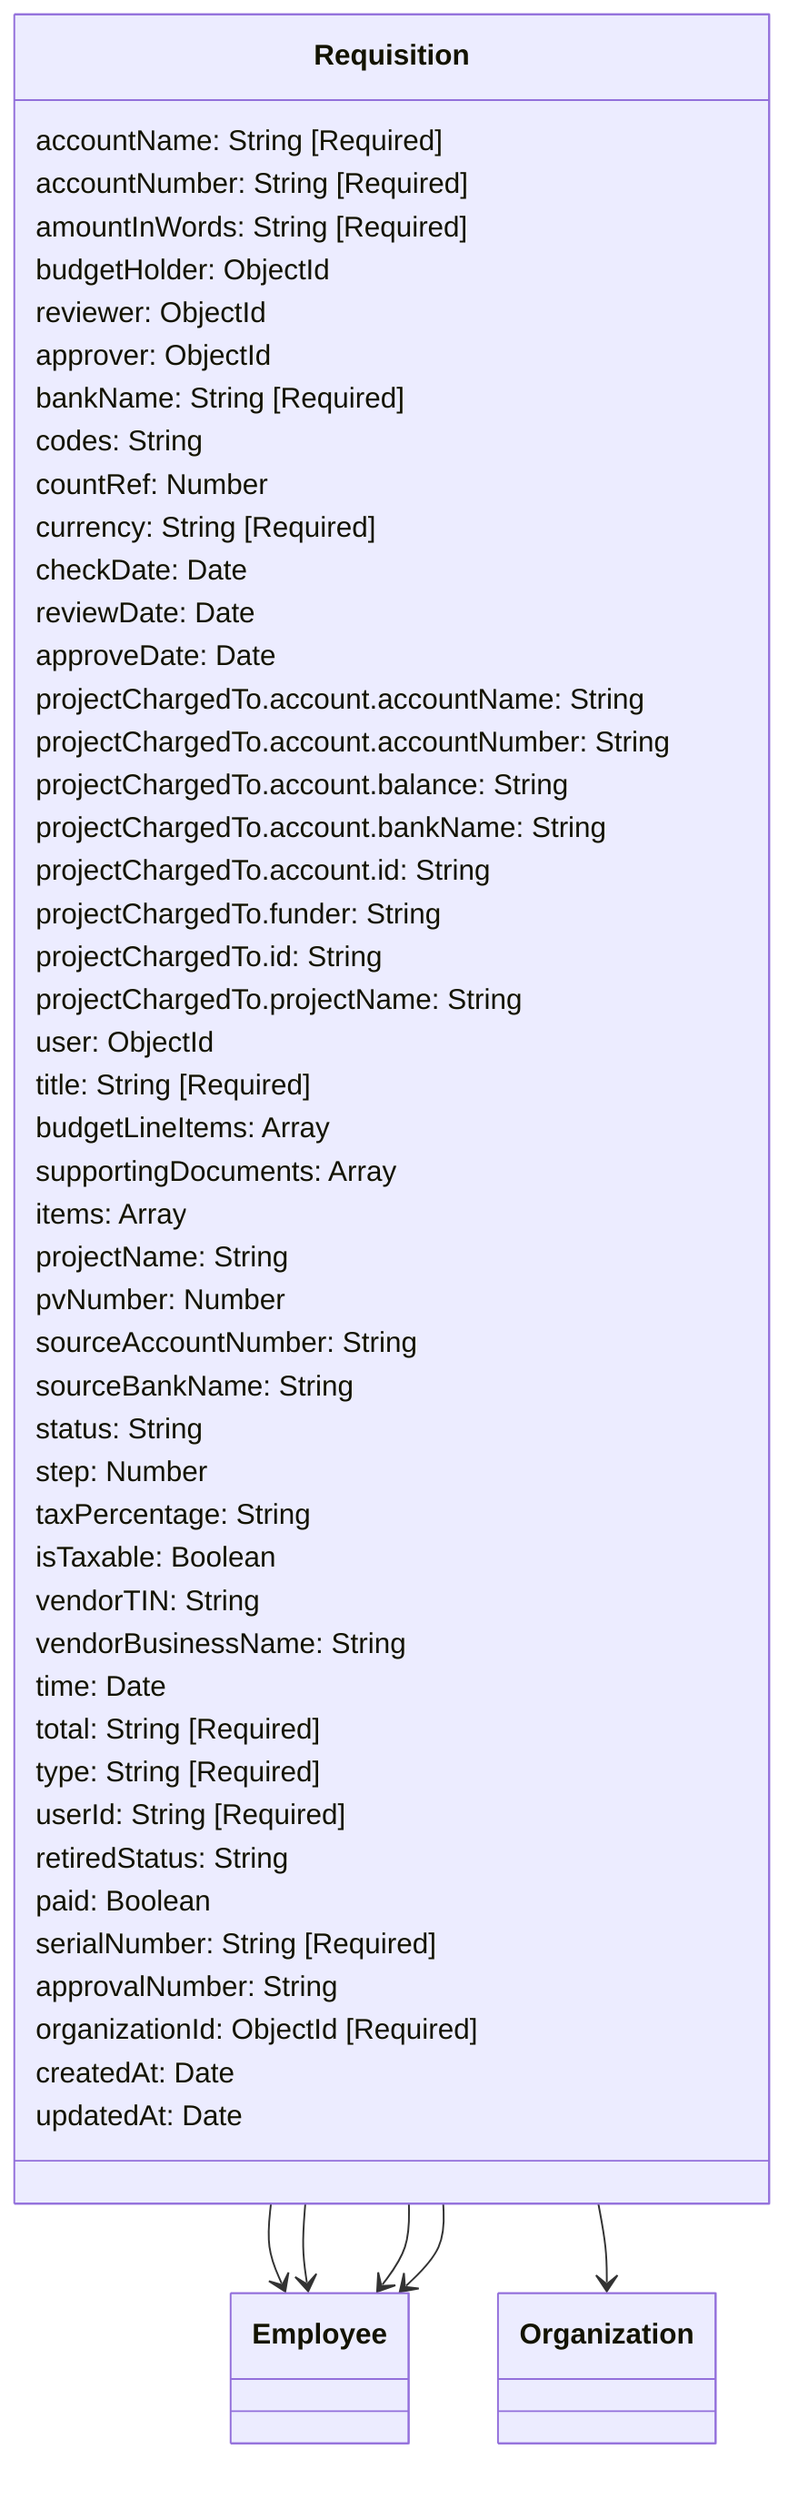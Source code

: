 classDiagram
  class Requisition {
    accountName: String [Required]
    accountNumber: String [Required]
    amountInWords: String [Required]
    budgetHolder: ObjectId
    reviewer: ObjectId
    approver: ObjectId
    bankName: String [Required]
    codes: String
    countRef: Number
    currency: String [Required]
    checkDate: Date
    reviewDate: Date
    approveDate: Date
    projectChargedTo.account.accountName: String
    projectChargedTo.account.accountNumber: String
    projectChargedTo.account.balance: String
    projectChargedTo.account.bankName: String
    projectChargedTo.account.id: String
    projectChargedTo.funder: String
    projectChargedTo.id: String
    projectChargedTo.projectName: String
    user: ObjectId
    title: String [Required]
    budgetLineItems: Array
    supportingDocuments: Array
    items: Array
    projectName: String
    pvNumber: Number
    sourceAccountNumber: String
    sourceBankName: String
    status: String
    step: Number
    taxPercentage: String
    isTaxable: Boolean
    vendorTIN: String
    vendorBusinessName: String
    time: Date
    total: String [Required]
    type: String [Required]
    userId: String [Required]
    retiredStatus: String
    paid: Boolean
    serialNumber: String [Required]
    approvalNumber: String
    organizationId: ObjectId [Required]
    createdAt: Date
    updatedAt: Date
  }

  Requisition --> Employee
  Requisition --> Employee
  Requisition --> Employee
  Requisition --> Employee
  Requisition --> Organization